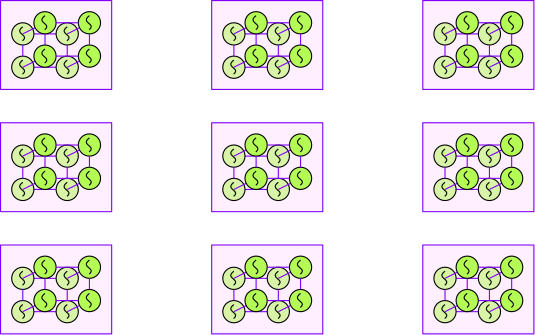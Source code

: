 <?xml version="1.0"?>
<!DOCTYPE ipe SYSTEM "ipe.dtd">
<ipe version="70218" creator="Ipe 7.2.28">
<info created="D:20241204195620" modified="D:20241204195620"/>
<ipestyle name="basic">
<symbol name="arrow/arc(spx)">
<path stroke="sym-stroke" fill="sym-stroke" pen="sym-pen">
0 0 m
-1 0.333 l
-1 -0.333 l
h
</path>
</symbol>
<symbol name="arrow/farc(spx)">
<path stroke="sym-stroke" fill="white" pen="sym-pen">
0 0 m
-1 0.333 l
-1 -0.333 l
h
</path>
</symbol>
<symbol name="arrow/ptarc(spx)">
<path stroke="sym-stroke" fill="sym-stroke" pen="sym-pen">
0 0 m
-1 0.333 l
-0.8 0 l
-1 -0.333 l
h
</path>
</symbol>
<symbol name="arrow/fptarc(spx)">
<path stroke="sym-stroke" fill="white" pen="sym-pen">
0 0 m
-1 0.333 l
-0.8 0 l
-1 -0.333 l
h
</path>
</symbol>
<symbol name="mark/circle(sx)" transformations="translations">
<path fill="sym-stroke">
0.6 0 0 0.6 0 0 e
0.4 0 0 0.4 0 0 e
</path>
</symbol>
<symbol name="mark/disk(sx)" transformations="translations">
<path fill="sym-stroke">
0.6 0 0 0.6 0 0 e
</path>
</symbol>
<symbol name="mark/fdisk(sfx)" transformations="translations">
<group>
<path fill="sym-fill">
0.5 0 0 0.5 0 0 e
</path>
<path fill="sym-stroke" fillrule="eofill">
0.6 0 0 0.6 0 0 e
0.4 0 0 0.4 0 0 e
</path>
</group>
</symbol>
<symbol name="mark/box(sx)" transformations="translations">
<path fill="sym-stroke" fillrule="eofill">
-0.6 -0.6 m
0.6 -0.6 l
0.6 0.6 l
-0.6 0.6 l
h
-0.4 -0.4 m
0.4 -0.4 l
0.4 0.4 l
-0.4 0.4 l
h
</path>
</symbol>
<symbol name="mark/square(sx)" transformations="translations">
<path fill="sym-stroke">
-0.6 -0.6 m
0.6 -0.6 l
0.6 0.6 l
-0.6 0.6 l
h
</path>
</symbol>
<symbol name="mark/fsquare(sfx)" transformations="translations">
<group>
<path fill="sym-fill">
-0.5 -0.5 m
0.5 -0.5 l
0.5 0.5 l
-0.5 0.5 l
h
</path>
<path fill="sym-stroke" fillrule="eofill">
-0.6 -0.6 m
0.6 -0.6 l
0.6 0.6 l
-0.6 0.6 l
h
-0.4 -0.4 m
0.4 -0.4 l
0.4 0.4 l
-0.4 0.4 l
h
</path>
</group>
</symbol>
<symbol name="mark/cross(sx)" transformations="translations">
<group>
<path fill="sym-stroke">
-0.43 -0.57 m
0.57 0.43 l
0.43 0.57 l
-0.57 -0.43 l
h
</path>
<path fill="sym-stroke">
-0.43 0.57 m
0.57 -0.43 l
0.43 -0.57 l
-0.57 0.43 l
h
</path>
</group>
</symbol>
<symbol name="arrow/fnormal(spx)">
<path stroke="sym-stroke" fill="white" pen="sym-pen">
0 0 m
-1 0.333 l
-1 -0.333 l
h
</path>
</symbol>
<symbol name="arrow/pointed(spx)">
<path stroke="sym-stroke" fill="sym-stroke" pen="sym-pen">
0 0 m
-1 0.333 l
-0.8 0 l
-1 -0.333 l
h
</path>
</symbol>
<symbol name="arrow/fpointed(spx)">
<path stroke="sym-stroke" fill="white" pen="sym-pen">
0 0 m
-1 0.333 l
-0.8 0 l
-1 -0.333 l
h
</path>
</symbol>
<symbol name="arrow/linear(spx)">
<path stroke="sym-stroke" pen="sym-pen">
-1 0.333 m
0 0 l
-1 -0.333 l
</path>
</symbol>
<symbol name="arrow/fdouble(spx)">
<path stroke="sym-stroke" fill="white" pen="sym-pen">
0 0 m
-1 0.333 l
-1 -0.333 l
h
-1 0 m
-2 0.333 l
-2 -0.333 l
h
</path>
</symbol>
<symbol name="arrow/double(spx)">
<path stroke="sym-stroke" fill="sym-stroke" pen="sym-pen">
0 0 m
-1 0.333 l
-1 -0.333 l
h
-1 0 m
-2 0.333 l
-2 -0.333 l
h
</path>
</symbol>
<symbol name="arrow/mid-normal(spx)">
<path stroke="sym-stroke" fill="sym-stroke" pen="sym-pen">
0.5 0 m
-0.5 0.333 l
-0.5 -0.333 l
h
</path>
</symbol>
<symbol name="arrow/mid-fnormal(spx)">
<path stroke="sym-stroke" fill="white" pen="sym-pen">
0.5 0 m
-0.5 0.333 l
-0.5 -0.333 l
h
</path>
</symbol>
<symbol name="arrow/mid-pointed(spx)">
<path stroke="sym-stroke" fill="sym-stroke" pen="sym-pen">
0.5 0 m
-0.5 0.333 l
-0.3 0 l
-0.5 -0.333 l
h
</path>
</symbol>
<symbol name="arrow/mid-fpointed(spx)">
<path stroke="sym-stroke" fill="white" pen="sym-pen">
0.5 0 m
-0.5 0.333 l
-0.3 0 l
-0.5 -0.333 l
h
</path>
</symbol>
<symbol name="arrow/mid-double(spx)">
<path stroke="sym-stroke" fill="sym-stroke" pen="sym-pen">
1 0 m
0 0.333 l
0 -0.333 l
h
0 0 m
-1 0.333 l
-1 -0.333 l
h
</path>
</symbol>
<symbol name="arrow/mid-fdouble(spx)">
<path stroke="sym-stroke" fill="white" pen="sym-pen">
1 0 m
0 0.333 l
0 -0.333 l
h
0 0 m
-1 0.333 l
-1 -0.333 l
h
</path>
</symbol>
<anglesize name="22.5 deg" value="22.5"/>
<anglesize name="30 deg" value="30"/>
<anglesize name="45 deg" value="45"/>
<anglesize name="60 deg" value="60"/>
<anglesize name="90 deg" value="90"/>
<arrowsize name="large" value="10"/>
<arrowsize name="small" value="5"/>
<arrowsize name="tiny" value="3"/>
<color name="blue" value="0 0 1"/>
<color name="brown" value="0.647 0.165 0.165"/>
<color name="darkblue" value="0 0 0.545"/>
<color name="darkcyan" value="0 0.545 0.545"/>
<color name="darkgray" value="0.663"/>
<color name="darkgreen" value="0 0.392 0"/>
<color name="darkmagenta" value="0.545 0 0.545"/>
<color name="darkorange" value="1 0.549 0"/>
<color name="darkred" value="0.545 0 0"/>
<color name="gold" value="1 0.843 0"/>
<color name="gray" value="0.745"/>
<color name="green" value="0 1 0"/>
<color name="lightblue" value="0.678 0.847 0.902"/>
<color name="lightcyan" value="0.878 1 1"/>
<color name="lightgray" value="0.827"/>
<color name="lightgreen" value="0.565 0.933 0.565"/>
<color name="lightyellow" value="1 1 0.878"/>
<color name="navy" value="0 0 0.502"/>
<color name="orange" value="1 0.647 0"/>
<color name="pink" value="1 0.753 0.796"/>
<color name="purple" value="0.627 0.125 0.941"/>
<color name="red" value="1 0 0"/>
<color name="seagreen" value="0.18 0.545 0.341"/>
<color name="turquoise" value="0.251 0.878 0.816"/>
<color name="violet" value="0.933 0.51 0.933"/>
<color name="yellow" value="1 1 0"/>
<dashstyle name="dash dot dotted" value="[4 2 1 2 1 2] 0"/>
<dashstyle name="dash dotted" value="[4 2 1 2] 0"/>
<dashstyle name="dashed" value="[4] 0"/>
<dashstyle name="dotted" value="[1 3] 0"/>
<gridsize name="10 pts (~3.5 mm)" value="10"/>
<gridsize name="14 pts (~5 mm)" value="14"/>
<gridsize name="16 pts (~6 mm)" value="16"/>
<gridsize name="20 pts (~7 mm)" value="20"/>
<gridsize name="28 pts (~10 mm)" value="28"/>
<gridsize name="32 pts (~12 mm)" value="32"/>
<gridsize name="4 pts" value="4"/>
<gridsize name="56 pts (~20 mm)" value="56"/>
<gridsize name="8 pts (~3 mm)" value="8"/>
<opacity name="10%" value="0.1"/>
<opacity name="30%" value="0.3"/>
<opacity name="50%" value="0.5"/>
<opacity name="75%" value="0.75"/>
<pen name="fat" value="1.2"/>
<pen name="heavier" value="0.8"/>
<pen name="ultrafat" value="2"/>
<symbolsize name="large" value="5"/>
<symbolsize name="small" value="2"/>
<symbolsize name="tiny" value="1.1"/>
<textsize name="Huge" value="\Huge"/>
<textsize name="LARGE" value="\LARGE"/>
<textsize name="Large" value="\Large"/>
<textsize name="footnote" value="\footnotesize"/>
<textsize name="huge" value="\huge"/>
<textsize name="large" value="\large"/>
<textsize name="script" value="\scriptsize"/>
<textsize name="small" value="\small"/>
<textsize name="tiny" value="\tiny"/>
<textstyle name="center" begin="\begin{center}" end="\end{center}"/>
<textstyle name="item" begin="\begin{itemize}\item{}" end="\end{itemize}"/>
<textstyle name="itemize" begin="\begin{itemize}" end="\end{itemize}"/>
<tiling name="falling" angle="-60" step="4" width="1"/>
<tiling name="rising" angle="30" step="4" width="1"/>
</ipestyle>
<page>
<layer name="alpha"/>
<view layers="alpha" active="alpha"/>
<path layer="alpha" stroke="0.502 0 1" fill="1 0.875 1" opacity="50%" stroke-opacity="opaque">
296 716 m
296 684 l
336 684 l
336 716 l
h
</path>
<path stroke="0.502 0 1" fill="0.71 0.984 0.333" opacity="50%" stroke-opacity="opaque">
308 692 m
316 692 l
</path>
<path stroke="0.502 0 1" fill="0.71 0.984 0.333" opacity="50%" stroke-opacity="opaque">
316 704 m
308 704 l
</path>
<path matrix="1 0 0 1 -8 -4" stroke="black" fill="0.71 0.984 0.333" opacity="50%" stroke-opacity="opaque">
4 0 0 4 312 696 e
</path>
<path matrix="1 0 0 1 -8 -4" stroke="black" fill="0.71 0.984 0.333" opacity="50%" stroke-opacity="opaque">
312.005 698.57 m
308.468 695.949
314.669 695.736
311.899 693.519 c
</path>
<path matrix="1 0 0 1 8 -4" stroke="black" fill="0.71 0.984 0.333" opacity="50%" stroke-opacity="opaque">
4 0 0 4 312 696 e
</path>
<path matrix="1 0 0 1 8 -4" stroke="black" fill="0.71 0.984 0.333" opacity="50%" stroke-opacity="opaque">
312.005 698.57 m
308.468 695.949
314.669 695.736
311.899 693.519 c
</path>
<path matrix="1 0 0 1 -8 8" stroke="black" fill="0.71 0.984 0.333" opacity="50%" stroke-opacity="opaque">
4 0 0 4 312 696 e
</path>
<path matrix="1 0 0 1 -8 8" stroke="black" fill="0.71 0.984 0.333" opacity="50%" stroke-opacity="opaque">
312.005 698.57 m
308.468 695.949
314.669 695.736
311.899 693.519 c
</path>
<path matrix="1 0 0 1 8 8" stroke="black" fill="0.71 0.984 0.333" opacity="50%" stroke-opacity="opaque">
4 0 0 4 312 696 e
</path>
<path matrix="1 0 0 1 8 8" stroke="black" fill="0.71 0.984 0.333" opacity="50%" stroke-opacity="opaque">
312.005 698.57 m
308.468 695.949
314.669 695.736
311.899 693.519 c
</path>
<path stroke="0.502 0 1" fill="0.71 0.984 0.333" opacity="50%" stroke-opacity="opaque">
320 704 m
328 708 l
</path>
<path stroke="0.502 0 1" fill="0.71 0.984 0.333" opacity="50%" stroke-opacity="opaque">
304 704 m
312 708 l
</path>
<path stroke="0.502 0 1" fill="0.71 0.984 0.333" opacity="50%" stroke-opacity="opaque">
304 692 m
312 696 l
</path>
<path stroke="0.502 0 1" fill="0.71 0.984 0.333" opacity="50%" stroke-opacity="opaque">
320 692 m
328 696 l
</path>
<path stroke="black" fill="0.71 0.984 0.333">
4 0 0 4 312 696 e
</path>
<path stroke="black" fill="0.71 0.984 0.333">
312.005 698.57 m
308.468 695.949
314.669 695.736
311.899 693.519 c
</path>
<path matrix="1 0 0 1 16 0" stroke="black" fill="0.71 0.984 0.333">
4 0 0 4 312 696 e
</path>
<path matrix="1 0 0 1 16 0" stroke="black" fill="0.71 0.984 0.333">
312.005 698.57 m
308.468 695.949
314.669 695.736
311.899 693.519 c
</path>
<path matrix="1 0 0 1 0 12" stroke="black" fill="0.71 0.984 0.333">
4 0 0 4 312 696 e
</path>
<path matrix="1 0 0 1 0 12" stroke="black" fill="0.71 0.984 0.333">
312.005 698.57 m
308.468 695.949
314.669 695.736
311.899 693.519 c
</path>
<path matrix="1 0 0 1 16 12" stroke="black" fill="0.71 0.984 0.333">
4 0 0 4 312 696 e
</path>
<path matrix="1 0 0 1 16 12" stroke="black" fill="0.71 0.984 0.333">
312.005 698.57 m
308.468 695.949
314.669 695.736
311.899 693.519 c
</path>
<path stroke="0.502 0 1" fill="0.71 0.984 0.333" opacity="50%" stroke-opacity="opaque">
316 708 m
324 708 l
</path>
<path stroke="0.502 0 1" fill="0.71 0.984 0.333" opacity="50%" stroke-opacity="opaque">
316 696 m
324 696 l
</path>
<path stroke="0.502 0 1" fill="0.71 0.984 0.333" opacity="50%" stroke-opacity="opaque">
328 700 m
328 704 l
</path>
<path stroke="0.502 0 1" fill="0.71 0.984 0.333" opacity="50%" stroke-opacity="opaque">
312 700 m
312 704 l
</path>
<path stroke="0.502 0 1" fill="0.71 0.984 0.333" opacity="50%" stroke-opacity="opaque">
304 700 m
304 696 l
</path>
<path stroke="0.502 0 1" fill="0.71 0.984 0.333" opacity="50%" stroke-opacity="opaque">
320 700 m
320 696 l
</path>
<path matrix="1 0 0 1 -76 0" stroke="0.502 0 1" fill="1 0.875 1" opacity="50%" stroke-opacity="opaque">
296 716 m
296 684 l
336 684 l
336 716 l
h
</path>
<path matrix="1 0 0 1 -76 0" stroke="0.502 0 1" fill="0.71 0.984 0.333" opacity="50%" stroke-opacity="opaque">
308 692 m
316 692 l
</path>
<path matrix="1 0 0 1 -76 0" stroke="0.502 0 1" fill="0.71 0.984 0.333" opacity="50%" stroke-opacity="opaque">
316 704 m
308 704 l
</path>
<path matrix="1 0 0 1 -84 -4" stroke="black" fill="0.71 0.984 0.333" opacity="50%" stroke-opacity="opaque">
4 0 0 4 312 696 e
</path>
<path matrix="1 0 0 1 -84 -4" stroke="black" fill="0.71 0.984 0.333" opacity="50%" stroke-opacity="opaque">
312.005 698.57 m
308.468 695.949
314.669 695.736
311.899 693.519 c
</path>
<path matrix="1 0 0 1 -68 -4" stroke="black" fill="0.71 0.984 0.333" opacity="50%" stroke-opacity="opaque">
4 0 0 4 312 696 e
</path>
<path matrix="1 0 0 1 -68 -4" stroke="black" fill="0.71 0.984 0.333" opacity="50%" stroke-opacity="opaque">
312.005 698.57 m
308.468 695.949
314.669 695.736
311.899 693.519 c
</path>
<path matrix="1 0 0 1 -84 8" stroke="black" fill="0.71 0.984 0.333" opacity="50%" stroke-opacity="opaque">
4 0 0 4 312 696 e
</path>
<path matrix="1 0 0 1 -84 8" stroke="black" fill="0.71 0.984 0.333" opacity="50%" stroke-opacity="opaque">
312.005 698.57 m
308.468 695.949
314.669 695.736
311.899 693.519 c
</path>
<path matrix="1 0 0 1 -68 8" stroke="black" fill="0.71 0.984 0.333" opacity="50%" stroke-opacity="opaque">
4 0 0 4 312 696 e
</path>
<path matrix="1 0 0 1 -68 8" stroke="black" fill="0.71 0.984 0.333" opacity="50%" stroke-opacity="opaque">
312.005 698.57 m
308.468 695.949
314.669 695.736
311.899 693.519 c
</path>
<path matrix="1 0 0 1 -76 0" stroke="0.502 0 1" fill="0.71 0.984 0.333" opacity="50%" stroke-opacity="opaque">
320 704 m
328 708 l
</path>
<path matrix="1 0 0 1 -76 0" stroke="0.502 0 1" fill="0.71 0.984 0.333" opacity="50%" stroke-opacity="opaque">
304 704 m
312 708 l
</path>
<path matrix="1 0 0 1 -76 0" stroke="0.502 0 1" fill="0.71 0.984 0.333" opacity="50%" stroke-opacity="opaque">
304 692 m
312 696 l
</path>
<path matrix="1 0 0 1 -76 0" stroke="0.502 0 1" fill="0.71 0.984 0.333" opacity="50%" stroke-opacity="opaque">
320 692 m
328 696 l
</path>
<path matrix="1 0 0 1 -76 0" stroke="black" fill="0.71 0.984 0.333">
4 0 0 4 312 696 e
</path>
<path matrix="1 0 0 1 -76 0" stroke="black" fill="0.71 0.984 0.333">
312.005 698.57 m
308.468 695.949
314.669 695.736
311.899 693.519 c
</path>
<path matrix="1 0 0 1 -60 0" stroke="black" fill="0.71 0.984 0.333">
4 0 0 4 312 696 e
</path>
<path matrix="1 0 0 1 -60 0" stroke="black" fill="0.71 0.984 0.333">
312.005 698.57 m
308.468 695.949
314.669 695.736
311.899 693.519 c
</path>
<path matrix="1 0 0 1 -76 12" stroke="black" fill="0.71 0.984 0.333">
4 0 0 4 312 696 e
</path>
<path matrix="1 0 0 1 -76 12" stroke="black" fill="0.71 0.984 0.333">
312.005 698.57 m
308.468 695.949
314.669 695.736
311.899 693.519 c
</path>
<path matrix="1 0 0 1 -60 12" stroke="black" fill="0.71 0.984 0.333">
4 0 0 4 312 696 e
</path>
<path matrix="1 0 0 1 -60 12" stroke="black" fill="0.71 0.984 0.333">
312.005 698.57 m
308.468 695.949
314.669 695.736
311.899 693.519 c
</path>
<path matrix="1 0 0 1 -76 0" stroke="0.502 0 1" fill="0.71 0.984 0.333" opacity="50%" stroke-opacity="opaque">
316 708 m
324 708 l
</path>
<path matrix="1 0 0 1 -76 0" stroke="0.502 0 1" fill="0.71 0.984 0.333" opacity="50%" stroke-opacity="opaque">
316 696 m
324 696 l
</path>
<path matrix="1 0 0 1 -76 0" stroke="0.502 0 1" fill="0.71 0.984 0.333" opacity="50%" stroke-opacity="opaque">
328 700 m
328 704 l
</path>
<path matrix="1 0 0 1 -76 0" stroke="0.502 0 1" fill="0.71 0.984 0.333" opacity="50%" stroke-opacity="opaque">
312 700 m
312 704 l
</path>
<path matrix="1 0 0 1 -76 0" stroke="0.502 0 1" fill="0.71 0.984 0.333" opacity="50%" stroke-opacity="opaque">
304 700 m
304 696 l
</path>
<path matrix="1 0 0 1 -76 0" stroke="0.502 0 1" fill="0.71 0.984 0.333" opacity="50%" stroke-opacity="opaque">
320 700 m
320 696 l
</path>
<path matrix="1 0 0 1 -152 0" stroke="0.502 0 1" fill="1 0.875 1" opacity="50%" stroke-opacity="opaque">
296 716 m
296 684 l
336 684 l
336 716 l
h
</path>
<path matrix="1 0 0 1 -152 0" stroke="0.502 0 1" fill="0.71 0.984 0.333" opacity="50%" stroke-opacity="opaque">
308 692 m
316 692 l
</path>
<path matrix="1 0 0 1 -152 0" stroke="0.502 0 1" fill="0.71 0.984 0.333" opacity="50%" stroke-opacity="opaque">
316 704 m
308 704 l
</path>
<path matrix="1 0 0 1 -160 -4" stroke="black" fill="0.71 0.984 0.333" opacity="50%" stroke-opacity="opaque">
4 0 0 4 312 696 e
</path>
<path matrix="1 0 0 1 -160 -4" stroke="black" fill="0.71 0.984 0.333" opacity="50%" stroke-opacity="opaque">
312.005 698.57 m
308.468 695.949
314.669 695.736
311.899 693.519 c
</path>
<path matrix="1 0 0 1 -144 -4" stroke="black" fill="0.71 0.984 0.333" opacity="50%" stroke-opacity="opaque">
4 0 0 4 312 696 e
</path>
<path matrix="1 0 0 1 -144 -4" stroke="black" fill="0.71 0.984 0.333" opacity="50%" stroke-opacity="opaque">
312.005 698.57 m
308.468 695.949
314.669 695.736
311.899 693.519 c
</path>
<path matrix="1 0 0 1 -160 8" stroke="black" fill="0.71 0.984 0.333" opacity="50%" stroke-opacity="opaque">
4 0 0 4 312 696 e
</path>
<path matrix="1 0 0 1 -160 8" stroke="black" fill="0.71 0.984 0.333" opacity="50%" stroke-opacity="opaque">
312.005 698.57 m
308.468 695.949
314.669 695.736
311.899 693.519 c
</path>
<path matrix="1 0 0 1 -144 8" stroke="black" fill="0.71 0.984 0.333" opacity="50%" stroke-opacity="opaque">
4 0 0 4 312 696 e
</path>
<path matrix="1 0 0 1 -144 8" stroke="black" fill="0.71 0.984 0.333" opacity="50%" stroke-opacity="opaque">
312.005 698.57 m
308.468 695.949
314.669 695.736
311.899 693.519 c
</path>
<path matrix="1 0 0 1 -152 0" stroke="0.502 0 1" fill="0.71 0.984 0.333" opacity="50%" stroke-opacity="opaque">
320 704 m
328 708 l
</path>
<path matrix="1 0 0 1 -152 0" stroke="0.502 0 1" fill="0.71 0.984 0.333" opacity="50%" stroke-opacity="opaque">
304 704 m
312 708 l
</path>
<path matrix="1 0 0 1 -152 0" stroke="0.502 0 1" fill="0.71 0.984 0.333" opacity="50%" stroke-opacity="opaque">
304 692 m
312 696 l
</path>
<path matrix="1 0 0 1 -152 0" stroke="0.502 0 1" fill="0.71 0.984 0.333" opacity="50%" stroke-opacity="opaque">
320 692 m
328 696 l
</path>
<path matrix="1 0 0 1 -152 0" stroke="black" fill="0.71 0.984 0.333">
4 0 0 4 312 696 e
</path>
<path matrix="1 0 0 1 -152 0" stroke="black" fill="0.71 0.984 0.333">
312.005 698.57 m
308.468 695.949
314.669 695.736
311.899 693.519 c
</path>
<path matrix="1 0 0 1 -136 0" stroke="black" fill="0.71 0.984 0.333">
4 0 0 4 312 696 e
</path>
<path matrix="1 0 0 1 -136 0" stroke="black" fill="0.71 0.984 0.333">
312.005 698.57 m
308.468 695.949
314.669 695.736
311.899 693.519 c
</path>
<path matrix="1 0 0 1 -152 12" stroke="black" fill="0.71 0.984 0.333">
4 0 0 4 312 696 e
</path>
<path matrix="1 0 0 1 -152 12" stroke="black" fill="0.71 0.984 0.333">
312.005 698.57 m
308.468 695.949
314.669 695.736
311.899 693.519 c
</path>
<path matrix="1 0 0 1 -136 12" stroke="black" fill="0.71 0.984 0.333">
4 0 0 4 312 696 e
</path>
<path matrix="1 0 0 1 -136 12" stroke="black" fill="0.71 0.984 0.333">
312.005 698.57 m
308.468 695.949
314.669 695.736
311.899 693.519 c
</path>
<path matrix="1 0 0 1 -152 0" stroke="0.502 0 1" fill="0.71 0.984 0.333" opacity="50%" stroke-opacity="opaque">
316 708 m
324 708 l
</path>
<path matrix="1 0 0 1 -152 0" stroke="0.502 0 1" fill="0.71 0.984 0.333" opacity="50%" stroke-opacity="opaque">
316 696 m
324 696 l
</path>
<path matrix="1 0 0 1 -152 0" stroke="0.502 0 1" fill="0.71 0.984 0.333" opacity="50%" stroke-opacity="opaque">
328 700 m
328 704 l
</path>
<path matrix="1 0 0 1 -152 0" stroke="0.502 0 1" fill="0.71 0.984 0.333" opacity="50%" stroke-opacity="opaque">
312 700 m
312 704 l
</path>
<path matrix="1 0 0 1 -152 0" stroke="0.502 0 1" fill="0.71 0.984 0.333" opacity="50%" stroke-opacity="opaque">
304 700 m
304 696 l
</path>
<path matrix="1 0 0 1 -152 0" stroke="0.502 0 1" fill="0.71 0.984 0.333" opacity="50%" stroke-opacity="opaque">
320 700 m
320 696 l
</path>
<path matrix="1 0 0 1 0 -44" stroke="0.502 0 1" fill="1 0.875 1" opacity="50%" stroke-opacity="opaque">
296 716 m
296 684 l
336 684 l
336 716 l
h
</path>
<path matrix="1 0 0 1 0 -44" stroke="0.502 0 1" fill="0.71 0.984 0.333" opacity="50%" stroke-opacity="opaque">
308 692 m
316 692 l
</path>
<path matrix="1 0 0 1 0 -44" stroke="0.502 0 1" fill="0.71 0.984 0.333" opacity="50%" stroke-opacity="opaque">
316 704 m
308 704 l
</path>
<path matrix="1 0 0 1 -8 -48" stroke="black" fill="0.71 0.984 0.333" opacity="50%" stroke-opacity="opaque">
4 0 0 4 312 696 e
</path>
<path matrix="1 0 0 1 -8 -48" stroke="black" fill="0.71 0.984 0.333" opacity="50%" stroke-opacity="opaque">
312.005 698.57 m
308.468 695.949
314.669 695.736
311.899 693.519 c
</path>
<path matrix="1 0 0 1 8 -48" stroke="black" fill="0.71 0.984 0.333" opacity="50%" stroke-opacity="opaque">
4 0 0 4 312 696 e
</path>
<path matrix="1 0 0 1 8 -48" stroke="black" fill="0.71 0.984 0.333" opacity="50%" stroke-opacity="opaque">
312.005 698.57 m
308.468 695.949
314.669 695.736
311.899 693.519 c
</path>
<path matrix="1 0 0 1 -8 -36" stroke="black" fill="0.71 0.984 0.333" opacity="50%" stroke-opacity="opaque">
4 0 0 4 312 696 e
</path>
<path matrix="1 0 0 1 -8 -36" stroke="black" fill="0.71 0.984 0.333" opacity="50%" stroke-opacity="opaque">
312.005 698.57 m
308.468 695.949
314.669 695.736
311.899 693.519 c
</path>
<path matrix="1 0 0 1 8 -36" stroke="black" fill="0.71 0.984 0.333" opacity="50%" stroke-opacity="opaque">
4 0 0 4 312 696 e
</path>
<path matrix="1 0 0 1 8 -36" stroke="black" fill="0.71 0.984 0.333" opacity="50%" stroke-opacity="opaque">
312.005 698.57 m
308.468 695.949
314.669 695.736
311.899 693.519 c
</path>
<path matrix="1 0 0 1 0 -44" stroke="0.502 0 1" fill="0.71 0.984 0.333" opacity="50%" stroke-opacity="opaque">
320 704 m
328 708 l
</path>
<path matrix="1 0 0 1 0 -44" stroke="0.502 0 1" fill="0.71 0.984 0.333" opacity="50%" stroke-opacity="opaque">
304 704 m
312 708 l
</path>
<path matrix="1 0 0 1 0 -44" stroke="0.502 0 1" fill="0.71 0.984 0.333" opacity="50%" stroke-opacity="opaque">
304 692 m
312 696 l
</path>
<path matrix="1 0 0 1 0 -44" stroke="0.502 0 1" fill="0.71 0.984 0.333" opacity="50%" stroke-opacity="opaque">
320 692 m
328 696 l
</path>
<path matrix="1 0 0 1 0 -44" stroke="black" fill="0.71 0.984 0.333">
4 0 0 4 312 696 e
</path>
<path matrix="1 0 0 1 0 -44" stroke="black" fill="0.71 0.984 0.333">
312.005 698.57 m
308.468 695.949
314.669 695.736
311.899 693.519 c
</path>
<path matrix="1 0 0 1 16 -44" stroke="black" fill="0.71 0.984 0.333">
4 0 0 4 312 696 e
</path>
<path matrix="1 0 0 1 16 -44" stroke="black" fill="0.71 0.984 0.333">
312.005 698.57 m
308.468 695.949
314.669 695.736
311.899 693.519 c
</path>
<path matrix="1 0 0 1 0 -32" stroke="black" fill="0.71 0.984 0.333">
4 0 0 4 312 696 e
</path>
<path matrix="1 0 0 1 0 -32" stroke="black" fill="0.71 0.984 0.333">
312.005 698.57 m
308.468 695.949
314.669 695.736
311.899 693.519 c
</path>
<path matrix="1 0 0 1 16 -32" stroke="black" fill="0.71 0.984 0.333">
4 0 0 4 312 696 e
</path>
<path matrix="1 0 0 1 16 -32" stroke="black" fill="0.71 0.984 0.333">
312.005 698.57 m
308.468 695.949
314.669 695.736
311.899 693.519 c
</path>
<path matrix="1 0 0 1 0 -44" stroke="0.502 0 1" fill="0.71 0.984 0.333" opacity="50%" stroke-opacity="opaque">
316 708 m
324 708 l
</path>
<path matrix="1 0 0 1 0 -44" stroke="0.502 0 1" fill="0.71 0.984 0.333" opacity="50%" stroke-opacity="opaque">
316 696 m
324 696 l
</path>
<path matrix="1 0 0 1 0 -44" stroke="0.502 0 1" fill="0.71 0.984 0.333" opacity="50%" stroke-opacity="opaque">
328 700 m
328 704 l
</path>
<path matrix="1 0 0 1 0 -44" stroke="0.502 0 1" fill="0.71 0.984 0.333" opacity="50%" stroke-opacity="opaque">
312 700 m
312 704 l
</path>
<path matrix="1 0 0 1 0 -44" stroke="0.502 0 1" fill="0.71 0.984 0.333" opacity="50%" stroke-opacity="opaque">
304 700 m
304 696 l
</path>
<path matrix="1 0 0 1 0 -44" stroke="0.502 0 1" fill="0.71 0.984 0.333" opacity="50%" stroke-opacity="opaque">
320 700 m
320 696 l
</path>
<path matrix="1 0 0 1 -76 -44" stroke="0.502 0 1" fill="1 0.875 1" opacity="50%" stroke-opacity="opaque">
296 716 m
296 684 l
336 684 l
336 716 l
h
</path>
<path matrix="1 0 0 1 -76 -44" stroke="0.502 0 1" fill="0.71 0.984 0.333" opacity="50%" stroke-opacity="opaque">
308 692 m
316 692 l
</path>
<path matrix="1 0 0 1 -76 -44" stroke="0.502 0 1" fill="0.71 0.984 0.333" opacity="50%" stroke-opacity="opaque">
316 704 m
308 704 l
</path>
<path matrix="1 0 0 1 -84 -48" stroke="black" fill="0.71 0.984 0.333" opacity="50%" stroke-opacity="opaque">
4 0 0 4 312 696 e
</path>
<path matrix="1 0 0 1 -84 -48" stroke="black" fill="0.71 0.984 0.333" opacity="50%" stroke-opacity="opaque">
312.005 698.57 m
308.468 695.949
314.669 695.736
311.899 693.519 c
</path>
<path matrix="1 0 0 1 -68 -48" stroke="black" fill="0.71 0.984 0.333" opacity="50%" stroke-opacity="opaque">
4 0 0 4 312 696 e
</path>
<path matrix="1 0 0 1 -68 -48" stroke="black" fill="0.71 0.984 0.333" opacity="50%" stroke-opacity="opaque">
312.005 698.57 m
308.468 695.949
314.669 695.736
311.899 693.519 c
</path>
<path matrix="1 0 0 1 -84 -36" stroke="black" fill="0.71 0.984 0.333" opacity="50%" stroke-opacity="opaque">
4 0 0 4 312 696 e
</path>
<path matrix="1 0 0 1 -84 -36" stroke="black" fill="0.71 0.984 0.333" opacity="50%" stroke-opacity="opaque">
312.005 698.57 m
308.468 695.949
314.669 695.736
311.899 693.519 c
</path>
<path matrix="1 0 0 1 -68 -36" stroke="black" fill="0.71 0.984 0.333" opacity="50%" stroke-opacity="opaque">
4 0 0 4 312 696 e
</path>
<path matrix="1 0 0 1 -68 -36" stroke="black" fill="0.71 0.984 0.333" opacity="50%" stroke-opacity="opaque">
312.005 698.57 m
308.468 695.949
314.669 695.736
311.899 693.519 c
</path>
<path matrix="1 0 0 1 -76 -44" stroke="0.502 0 1" fill="0.71 0.984 0.333" opacity="50%" stroke-opacity="opaque">
320 704 m
328 708 l
</path>
<path matrix="1 0 0 1 -76 -44" stroke="0.502 0 1" fill="0.71 0.984 0.333" opacity="50%" stroke-opacity="opaque">
304 704 m
312 708 l
</path>
<path matrix="1 0 0 1 -76 -44" stroke="0.502 0 1" fill="0.71 0.984 0.333" opacity="50%" stroke-opacity="opaque">
304 692 m
312 696 l
</path>
<path matrix="1 0 0 1 -76 -44" stroke="0.502 0 1" fill="0.71 0.984 0.333" opacity="50%" stroke-opacity="opaque">
320 692 m
328 696 l
</path>
<path matrix="1 0 0 1 -76 -44" stroke="black" fill="0.71 0.984 0.333">
4 0 0 4 312 696 e
</path>
<path matrix="1 0 0 1 -76 -44" stroke="black" fill="0.71 0.984 0.333">
312.005 698.57 m
308.468 695.949
314.669 695.736
311.899 693.519 c
</path>
<path matrix="1 0 0 1 -60 -44" stroke="black" fill="0.71 0.984 0.333">
4 0 0 4 312 696 e
</path>
<path matrix="1 0 0 1 -60 -44" stroke="black" fill="0.71 0.984 0.333">
312.005 698.57 m
308.468 695.949
314.669 695.736
311.899 693.519 c
</path>
<path matrix="1 0 0 1 -76 -32" stroke="black" fill="0.71 0.984 0.333">
4 0 0 4 312 696 e
</path>
<path matrix="1 0 0 1 -76 -32" stroke="black" fill="0.71 0.984 0.333">
312.005 698.57 m
308.468 695.949
314.669 695.736
311.899 693.519 c
</path>
<path matrix="1 0 0 1 -60 -32" stroke="black" fill="0.71 0.984 0.333">
4 0 0 4 312 696 e
</path>
<path matrix="1 0 0 1 -60 -32" stroke="black" fill="0.71 0.984 0.333">
312.005 698.57 m
308.468 695.949
314.669 695.736
311.899 693.519 c
</path>
<path matrix="1 0 0 1 -76 -44" stroke="0.502 0 1" fill="0.71 0.984 0.333" opacity="50%" stroke-opacity="opaque">
316 708 m
324 708 l
</path>
<path matrix="1 0 0 1 -76 -44" stroke="0.502 0 1" fill="0.71 0.984 0.333" opacity="50%" stroke-opacity="opaque">
316 696 m
324 696 l
</path>
<path matrix="1 0 0 1 -76 -44" stroke="0.502 0 1" fill="0.71 0.984 0.333" opacity="50%" stroke-opacity="opaque">
328 700 m
328 704 l
</path>
<path matrix="1 0 0 1 -76 -44" stroke="0.502 0 1" fill="0.71 0.984 0.333" opacity="50%" stroke-opacity="opaque">
312 700 m
312 704 l
</path>
<path matrix="1 0 0 1 -76 -44" stroke="0.502 0 1" fill="0.71 0.984 0.333" opacity="50%" stroke-opacity="opaque">
304 700 m
304 696 l
</path>
<path matrix="1 0 0 1 -76 -44" stroke="0.502 0 1" fill="0.71 0.984 0.333" opacity="50%" stroke-opacity="opaque">
320 700 m
320 696 l
</path>
<path matrix="1 0 0 1 -152 -44" stroke="0.502 0 1" fill="1 0.875 1" opacity="50%" stroke-opacity="opaque">
296 716 m
296 684 l
336 684 l
336 716 l
h
</path>
<path matrix="1 0 0 1 -152 -44" stroke="0.502 0 1" fill="0.71 0.984 0.333" opacity="50%" stroke-opacity="opaque">
308 692 m
316 692 l
</path>
<path matrix="1 0 0 1 -152 -44" stroke="0.502 0 1" fill="0.71 0.984 0.333" opacity="50%" stroke-opacity="opaque">
316 704 m
308 704 l
</path>
<path matrix="1 0 0 1 -160 -48" stroke="black" fill="0.71 0.984 0.333" opacity="50%" stroke-opacity="opaque">
4 0 0 4 312 696 e
</path>
<path matrix="1 0 0 1 -160 -48" stroke="black" fill="0.71 0.984 0.333" opacity="50%" stroke-opacity="opaque">
312.005 698.57 m
308.468 695.949
314.669 695.736
311.899 693.519 c
</path>
<path matrix="1 0 0 1 -144 -48" stroke="black" fill="0.71 0.984 0.333" opacity="50%" stroke-opacity="opaque">
4 0 0 4 312 696 e
</path>
<path matrix="1 0 0 1 -144 -48" stroke="black" fill="0.71 0.984 0.333" opacity="50%" stroke-opacity="opaque">
312.005 698.57 m
308.468 695.949
314.669 695.736
311.899 693.519 c
</path>
<path matrix="1 0 0 1 -160 -36" stroke="black" fill="0.71 0.984 0.333" opacity="50%" stroke-opacity="opaque">
4 0 0 4 312 696 e
</path>
<path matrix="1 0 0 1 -160 -36" stroke="black" fill="0.71 0.984 0.333" opacity="50%" stroke-opacity="opaque">
312.005 698.57 m
308.468 695.949
314.669 695.736
311.899 693.519 c
</path>
<path matrix="1 0 0 1 -144 -36" stroke="black" fill="0.71 0.984 0.333" opacity="50%" stroke-opacity="opaque">
4 0 0 4 312 696 e
</path>
<path matrix="1 0 0 1 -144 -36" stroke="black" fill="0.71 0.984 0.333" opacity="50%" stroke-opacity="opaque">
312.005 698.57 m
308.468 695.949
314.669 695.736
311.899 693.519 c
</path>
<path matrix="1 0 0 1 -152 -44" stroke="0.502 0 1" fill="0.71 0.984 0.333" opacity="50%" stroke-opacity="opaque">
320 704 m
328 708 l
</path>
<path matrix="1 0 0 1 -152 -44" stroke="0.502 0 1" fill="0.71 0.984 0.333" opacity="50%" stroke-opacity="opaque">
304 704 m
312 708 l
</path>
<path matrix="1 0 0 1 -152 -44" stroke="0.502 0 1" fill="0.71 0.984 0.333" opacity="50%" stroke-opacity="opaque">
304 692 m
312 696 l
</path>
<path matrix="1 0 0 1 -152 -44" stroke="0.502 0 1" fill="0.71 0.984 0.333" opacity="50%" stroke-opacity="opaque">
320 692 m
328 696 l
</path>
<path matrix="1 0 0 1 -152 -44" stroke="black" fill="0.71 0.984 0.333">
4 0 0 4 312 696 e
</path>
<path matrix="1 0 0 1 -152 -44" stroke="black" fill="0.71 0.984 0.333">
312.005 698.57 m
308.468 695.949
314.669 695.736
311.899 693.519 c
</path>
<path matrix="1 0 0 1 -136 -44" stroke="black" fill="0.71 0.984 0.333">
4 0 0 4 312 696 e
</path>
<path matrix="1 0 0 1 -136 -44" stroke="black" fill="0.71 0.984 0.333">
312.005 698.57 m
308.468 695.949
314.669 695.736
311.899 693.519 c
</path>
<path matrix="1 0 0 1 -152 -32" stroke="black" fill="0.71 0.984 0.333">
4 0 0 4 312 696 e
</path>
<path matrix="1 0 0 1 -152 -32" stroke="black" fill="0.71 0.984 0.333">
312.005 698.57 m
308.468 695.949
314.669 695.736
311.899 693.519 c
</path>
<path matrix="1 0 0 1 -136 -32" stroke="black" fill="0.71 0.984 0.333">
4 0 0 4 312 696 e
</path>
<path matrix="1 0 0 1 -136 -32" stroke="black" fill="0.71 0.984 0.333">
312.005 698.57 m
308.468 695.949
314.669 695.736
311.899 693.519 c
</path>
<path matrix="1 0 0 1 -152 -44" stroke="0.502 0 1" fill="0.71 0.984 0.333" opacity="50%" stroke-opacity="opaque">
316 708 m
324 708 l
</path>
<path matrix="1 0 0 1 -152 -44" stroke="0.502 0 1" fill="0.71 0.984 0.333" opacity="50%" stroke-opacity="opaque">
316 696 m
324 696 l
</path>
<path matrix="1 0 0 1 -152 -44" stroke="0.502 0 1" fill="0.71 0.984 0.333" opacity="50%" stroke-opacity="opaque">
328 700 m
328 704 l
</path>
<path matrix="1 0 0 1 -152 -44" stroke="0.502 0 1" fill="0.71 0.984 0.333" opacity="50%" stroke-opacity="opaque">
312 700 m
312 704 l
</path>
<path matrix="1 0 0 1 -152 -44" stroke="0.502 0 1" fill="0.71 0.984 0.333" opacity="50%" stroke-opacity="opaque">
304 700 m
304 696 l
</path>
<path matrix="1 0 0 1 -152 -44" stroke="0.502 0 1" fill="0.71 0.984 0.333" opacity="50%" stroke-opacity="opaque">
320 700 m
320 696 l
</path>
<path matrix="1 0 0 1 0 -88" stroke="0.502 0 1" fill="1 0.875 1" opacity="50%" stroke-opacity="opaque">
296 716 m
296 684 l
336 684 l
336 716 l
h
</path>
<path matrix="1 0 0 1 0 -88" stroke="0.502 0 1" fill="0.71 0.984 0.333" opacity="50%" stroke-opacity="opaque">
308 692 m
316 692 l
</path>
<path matrix="1 0 0 1 0 -88" stroke="0.502 0 1" fill="0.71 0.984 0.333" opacity="50%" stroke-opacity="opaque">
316 704 m
308 704 l
</path>
<path matrix="1 0 0 1 -8 -92" stroke="black" fill="0.71 0.984 0.333" opacity="50%" stroke-opacity="opaque">
4 0 0 4 312 696 e
</path>
<path matrix="1 0 0 1 -8 -92" stroke="black" fill="0.71 0.984 0.333" opacity="50%" stroke-opacity="opaque">
312.005 698.57 m
308.468 695.949
314.669 695.736
311.899 693.519 c
</path>
<path matrix="1 0 0 1 8 -92" stroke="black" fill="0.71 0.984 0.333" opacity="50%" stroke-opacity="opaque">
4 0 0 4 312 696 e
</path>
<path matrix="1 0 0 1 8 -92" stroke="black" fill="0.71 0.984 0.333" opacity="50%" stroke-opacity="opaque">
312.005 698.57 m
308.468 695.949
314.669 695.736
311.899 693.519 c
</path>
<path matrix="1 0 0 1 -8 -80" stroke="black" fill="0.71 0.984 0.333" opacity="50%" stroke-opacity="opaque">
4 0 0 4 312 696 e
</path>
<path matrix="1 0 0 1 -8 -80" stroke="black" fill="0.71 0.984 0.333" opacity="50%" stroke-opacity="opaque">
312.005 698.57 m
308.468 695.949
314.669 695.736
311.899 693.519 c
</path>
<path matrix="1 0 0 1 8 -80" stroke="black" fill="0.71 0.984 0.333" opacity="50%" stroke-opacity="opaque">
4 0 0 4 312 696 e
</path>
<path matrix="1 0 0 1 8 -80" stroke="black" fill="0.71 0.984 0.333" opacity="50%" stroke-opacity="opaque">
312.005 698.57 m
308.468 695.949
314.669 695.736
311.899 693.519 c
</path>
<path matrix="1 0 0 1 0 -88" stroke="0.502 0 1" fill="0.71 0.984 0.333" opacity="50%" stroke-opacity="opaque">
320 704 m
328 708 l
</path>
<path matrix="1 0 0 1 0 -88" stroke="0.502 0 1" fill="0.71 0.984 0.333" opacity="50%" stroke-opacity="opaque">
304 704 m
312 708 l
</path>
<path matrix="1 0 0 1 0 -88" stroke="0.502 0 1" fill="0.71 0.984 0.333" opacity="50%" stroke-opacity="opaque">
304 692 m
312 696 l
</path>
<path matrix="1 0 0 1 0 -88" stroke="0.502 0 1" fill="0.71 0.984 0.333" opacity="50%" stroke-opacity="opaque">
320 692 m
328 696 l
</path>
<path matrix="1 0 0 1 0 -88" stroke="black" fill="0.71 0.984 0.333">
4 0 0 4 312 696 e
</path>
<path matrix="1 0 0 1 0 -88" stroke="black" fill="0.71 0.984 0.333">
312.005 698.57 m
308.468 695.949
314.669 695.736
311.899 693.519 c
</path>
<path matrix="1 0 0 1 16 -88" stroke="black" fill="0.71 0.984 0.333">
4 0 0 4 312 696 e
</path>
<path matrix="1 0 0 1 16 -88" stroke="black" fill="0.71 0.984 0.333">
312.005 698.57 m
308.468 695.949
314.669 695.736
311.899 693.519 c
</path>
<path matrix="1 0 0 1 0 -76" stroke="black" fill="0.71 0.984 0.333">
4 0 0 4 312 696 e
</path>
<path matrix="1 0 0 1 0 -76" stroke="black" fill="0.71 0.984 0.333">
312.005 698.57 m
308.468 695.949
314.669 695.736
311.899 693.519 c
</path>
<path matrix="1 0 0 1 16 -76" stroke="black" fill="0.71 0.984 0.333">
4 0 0 4 312 696 e
</path>
<path matrix="1 0 0 1 16 -76" stroke="black" fill="0.71 0.984 0.333">
312.005 698.57 m
308.468 695.949
314.669 695.736
311.899 693.519 c
</path>
<path matrix="1 0 0 1 0 -88" stroke="0.502 0 1" fill="0.71 0.984 0.333" opacity="50%" stroke-opacity="opaque">
316 708 m
324 708 l
</path>
<path matrix="1 0 0 1 0 -88" stroke="0.502 0 1" fill="0.71 0.984 0.333" opacity="50%" stroke-opacity="opaque">
316 696 m
324 696 l
</path>
<path matrix="1 0 0 1 0 -88" stroke="0.502 0 1" fill="0.71 0.984 0.333" opacity="50%" stroke-opacity="opaque">
328 700 m
328 704 l
</path>
<path matrix="1 0 0 1 0 -88" stroke="0.502 0 1" fill="0.71 0.984 0.333" opacity="50%" stroke-opacity="opaque">
312 700 m
312 704 l
</path>
<path matrix="1 0 0 1 0 -88" stroke="0.502 0 1" fill="0.71 0.984 0.333" opacity="50%" stroke-opacity="opaque">
304 700 m
304 696 l
</path>
<path matrix="1 0 0 1 0 -88" stroke="0.502 0 1" fill="0.71 0.984 0.333" opacity="50%" stroke-opacity="opaque">
320 700 m
320 696 l
</path>
<path matrix="1 0 0 1 -76 -88" stroke="0.502 0 1" fill="1 0.875 1" opacity="50%" stroke-opacity="opaque">
296 716 m
296 684 l
336 684 l
336 716 l
h
</path>
<path matrix="1 0 0 1 -76 -88" stroke="0.502 0 1" fill="0.71 0.984 0.333" opacity="50%" stroke-opacity="opaque">
308 692 m
316 692 l
</path>
<path matrix="1 0 0 1 -76 -88" stroke="0.502 0 1" fill="0.71 0.984 0.333" opacity="50%" stroke-opacity="opaque">
316 704 m
308 704 l
</path>
<path matrix="1 0 0 1 -84 -92" stroke="black" fill="0.71 0.984 0.333" opacity="50%" stroke-opacity="opaque">
4 0 0 4 312 696 e
</path>
<path matrix="1 0 0 1 -84 -92" stroke="black" fill="0.71 0.984 0.333" opacity="50%" stroke-opacity="opaque">
312.005 698.57 m
308.468 695.949
314.669 695.736
311.899 693.519 c
</path>
<path matrix="1 0 0 1 -68 -92" stroke="black" fill="0.71 0.984 0.333" opacity="50%" stroke-opacity="opaque">
4 0 0 4 312 696 e
</path>
<path matrix="1 0 0 1 -68 -92" stroke="black" fill="0.71 0.984 0.333" opacity="50%" stroke-opacity="opaque">
312.005 698.57 m
308.468 695.949
314.669 695.736
311.899 693.519 c
</path>
<path matrix="1 0 0 1 -84 -80" stroke="black" fill="0.71 0.984 0.333" opacity="50%" stroke-opacity="opaque">
4 0 0 4 312 696 e
</path>
<path matrix="1 0 0 1 -84 -80" stroke="black" fill="0.71 0.984 0.333" opacity="50%" stroke-opacity="opaque">
312.005 698.57 m
308.468 695.949
314.669 695.736
311.899 693.519 c
</path>
<path matrix="1 0 0 1 -68 -80" stroke="black" fill="0.71 0.984 0.333" opacity="50%" stroke-opacity="opaque">
4 0 0 4 312 696 e
</path>
<path matrix="1 0 0 1 -68 -80" stroke="black" fill="0.71 0.984 0.333" opacity="50%" stroke-opacity="opaque">
312.005 698.57 m
308.468 695.949
314.669 695.736
311.899 693.519 c
</path>
<path matrix="1 0 0 1 -76 -88" stroke="0.502 0 1" fill="0.71 0.984 0.333" opacity="50%" stroke-opacity="opaque">
320 704 m
328 708 l
</path>
<path matrix="1 0 0 1 -76 -88" stroke="0.502 0 1" fill="0.71 0.984 0.333" opacity="50%" stroke-opacity="opaque">
304 704 m
312 708 l
</path>
<path matrix="1 0 0 1 -76 -88" stroke="0.502 0 1" fill="0.71 0.984 0.333" opacity="50%" stroke-opacity="opaque">
304 692 m
312 696 l
</path>
<path matrix="1 0 0 1 -76 -88" stroke="0.502 0 1" fill="0.71 0.984 0.333" opacity="50%" stroke-opacity="opaque">
320 692 m
328 696 l
</path>
<path matrix="1 0 0 1 -76 -88" stroke="black" fill="0.71 0.984 0.333">
4 0 0 4 312 696 e
</path>
<path matrix="1 0 0 1 -76 -88" stroke="black" fill="0.71 0.984 0.333">
312.005 698.57 m
308.468 695.949
314.669 695.736
311.899 693.519 c
</path>
<path matrix="1 0 0 1 -60 -88" stroke="black" fill="0.71 0.984 0.333">
4 0 0 4 312 696 e
</path>
<path matrix="1 0 0 1 -60 -88" stroke="black" fill="0.71 0.984 0.333">
312.005 698.57 m
308.468 695.949
314.669 695.736
311.899 693.519 c
</path>
<path matrix="1 0 0 1 -76 -76" stroke="black" fill="0.71 0.984 0.333">
4 0 0 4 312 696 e
</path>
<path matrix="1 0 0 1 -76 -76" stroke="black" fill="0.71 0.984 0.333">
312.005 698.57 m
308.468 695.949
314.669 695.736
311.899 693.519 c
</path>
<path matrix="1 0 0 1 -60 -76" stroke="black" fill="0.71 0.984 0.333">
4 0 0 4 312 696 e
</path>
<path matrix="1 0 0 1 -60 -76" stroke="black" fill="0.71 0.984 0.333">
312.005 698.57 m
308.468 695.949
314.669 695.736
311.899 693.519 c
</path>
<path matrix="1 0 0 1 -76 -88" stroke="0.502 0 1" fill="0.71 0.984 0.333" opacity="50%" stroke-opacity="opaque">
316 708 m
324 708 l
</path>
<path matrix="1 0 0 1 -76 -88" stroke="0.502 0 1" fill="0.71 0.984 0.333" opacity="50%" stroke-opacity="opaque">
316 696 m
324 696 l
</path>
<path matrix="1 0 0 1 -76 -88" stroke="0.502 0 1" fill="0.71 0.984 0.333" opacity="50%" stroke-opacity="opaque">
328 700 m
328 704 l
</path>
<path matrix="1 0 0 1 -76 -88" stroke="0.502 0 1" fill="0.71 0.984 0.333" opacity="50%" stroke-opacity="opaque">
312 700 m
312 704 l
</path>
<path matrix="1 0 0 1 -76 -88" stroke="0.502 0 1" fill="0.71 0.984 0.333" opacity="50%" stroke-opacity="opaque">
304 700 m
304 696 l
</path>
<path matrix="1 0 0 1 -76 -88" stroke="0.502 0 1" fill="0.71 0.984 0.333" opacity="50%" stroke-opacity="opaque">
320 700 m
320 696 l
</path>
<path matrix="1 0 0 1 -152 -88" stroke="0.502 0 1" fill="1 0.875 1" opacity="50%" stroke-opacity="opaque">
296 716 m
296 684 l
336 684 l
336 716 l
h
</path>
<path matrix="1 0 0 1 -152 -88" stroke="0.502 0 1" fill="0.71 0.984 0.333" opacity="50%" stroke-opacity="opaque">
308 692 m
316 692 l
</path>
<path matrix="1 0 0 1 -152 -88" stroke="0.502 0 1" fill="0.71 0.984 0.333" opacity="50%" stroke-opacity="opaque">
316 704 m
308 704 l
</path>
<path matrix="1 0 0 1 -160 -92" stroke="black" fill="0.71 0.984 0.333" opacity="50%" stroke-opacity="opaque">
4 0 0 4 312 696 e
</path>
<path matrix="1 0 0 1 -160 -92" stroke="black" fill="0.71 0.984 0.333" opacity="50%" stroke-opacity="opaque">
312.005 698.57 m
308.468 695.949
314.669 695.736
311.899 693.519 c
</path>
<path matrix="1 0 0 1 -144 -92" stroke="black" fill="0.71 0.984 0.333" opacity="50%" stroke-opacity="opaque">
4 0 0 4 312 696 e
</path>
<path matrix="1 0 0 1 -144 -92" stroke="black" fill="0.71 0.984 0.333" opacity="50%" stroke-opacity="opaque">
312.005 698.57 m
308.468 695.949
314.669 695.736
311.899 693.519 c
</path>
<path matrix="1 0 0 1 -160 -80" stroke="black" fill="0.71 0.984 0.333" opacity="50%" stroke-opacity="opaque">
4 0 0 4 312 696 e
</path>
<path matrix="1 0 0 1 -160 -80" stroke="black" fill="0.71 0.984 0.333" opacity="50%" stroke-opacity="opaque">
312.005 698.57 m
308.468 695.949
314.669 695.736
311.899 693.519 c
</path>
<path matrix="1 0 0 1 -144 -80" stroke="black" fill="0.71 0.984 0.333" opacity="50%" stroke-opacity="opaque">
4 0 0 4 312 696 e
</path>
<path matrix="1 0 0 1 -144 -80" stroke="black" fill="0.71 0.984 0.333" opacity="50%" stroke-opacity="opaque">
312.005 698.57 m
308.468 695.949
314.669 695.736
311.899 693.519 c
</path>
<path matrix="1 0 0 1 -152 -88" stroke="0.502 0 1" fill="0.71 0.984 0.333" opacity="50%" stroke-opacity="opaque">
320 704 m
328 708 l
</path>
<path matrix="1 0 0 1 -152 -88" stroke="0.502 0 1" fill="0.71 0.984 0.333" opacity="50%" stroke-opacity="opaque">
304 704 m
312 708 l
</path>
<path matrix="1 0 0 1 -152 -88" stroke="0.502 0 1" fill="0.71 0.984 0.333" opacity="50%" stroke-opacity="opaque">
304 692 m
312 696 l
</path>
<path matrix="1 0 0 1 -152 -88" stroke="0.502 0 1" fill="0.71 0.984 0.333" opacity="50%" stroke-opacity="opaque">
320 692 m
328 696 l
</path>
<path matrix="1 0 0 1 -152 -88" stroke="black" fill="0.71 0.984 0.333">
4 0 0 4 312 696 e
</path>
<path matrix="1 0 0 1 -152 -88" stroke="black" fill="0.71 0.984 0.333">
312.005 698.57 m
308.468 695.949
314.669 695.736
311.899 693.519 c
</path>
<path matrix="1 0 0 1 -136 -88" stroke="black" fill="0.71 0.984 0.333">
4 0 0 4 312 696 e
</path>
<path matrix="1 0 0 1 -136 -88" stroke="black" fill="0.71 0.984 0.333">
312.005 698.57 m
308.468 695.949
314.669 695.736
311.899 693.519 c
</path>
<path matrix="1 0 0 1 -152 -76" stroke="black" fill="0.71 0.984 0.333">
4 0 0 4 312 696 e
</path>
<path matrix="1 0 0 1 -152 -76" stroke="black" fill="0.71 0.984 0.333">
312.005 698.57 m
308.468 695.949
314.669 695.736
311.899 693.519 c
</path>
<path matrix="1 0 0 1 -136 -76" stroke="black" fill="0.71 0.984 0.333">
4 0 0 4 312 696 e
</path>
<path matrix="1 0 0 1 -136 -76" stroke="black" fill="0.71 0.984 0.333">
312.005 698.57 m
308.468 695.949
314.669 695.736
311.899 693.519 c
</path>
<path matrix="1 0 0 1 -152 -88" stroke="0.502 0 1" fill="0.71 0.984 0.333" opacity="50%" stroke-opacity="opaque">
316 708 m
324 708 l
</path>
<path matrix="1 0 0 1 -152 -88" stroke="0.502 0 1" fill="0.71 0.984 0.333" opacity="50%" stroke-opacity="opaque">
316 696 m
324 696 l
</path>
<path matrix="1 0 0 1 -152 -88" stroke="0.502 0 1" fill="0.71 0.984 0.333" opacity="50%" stroke-opacity="opaque">
328 700 m
328 704 l
</path>
<path matrix="1 0 0 1 -152 -88" stroke="0.502 0 1" fill="0.71 0.984 0.333" opacity="50%" stroke-opacity="opaque">
312 700 m
312 704 l
</path>
<path matrix="1 0 0 1 -152 -88" stroke="0.502 0 1" fill="0.71 0.984 0.333" opacity="50%" stroke-opacity="opaque">
304 700 m
304 696 l
</path>
<path matrix="1 0 0 1 -152 -88" stroke="0.502 0 1" fill="0.71 0.984 0.333" opacity="50%" stroke-opacity="opaque">
320 700 m
320 696 l
</path>
</page>
</ipe>
